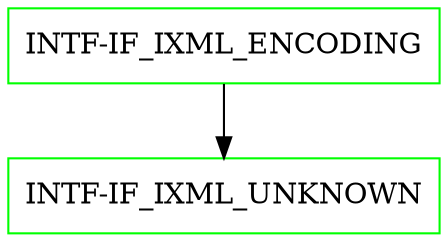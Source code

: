 digraph G {
  "INTF-IF_IXML_ENCODING" [shape=box,color=green];
  "INTF-IF_IXML_UNKNOWN" [shape=box,color=green,URL="./INTF_IF_IXML_UNKNOWN.html"];
  "INTF-IF_IXML_ENCODING" -> "INTF-IF_IXML_UNKNOWN";
}
